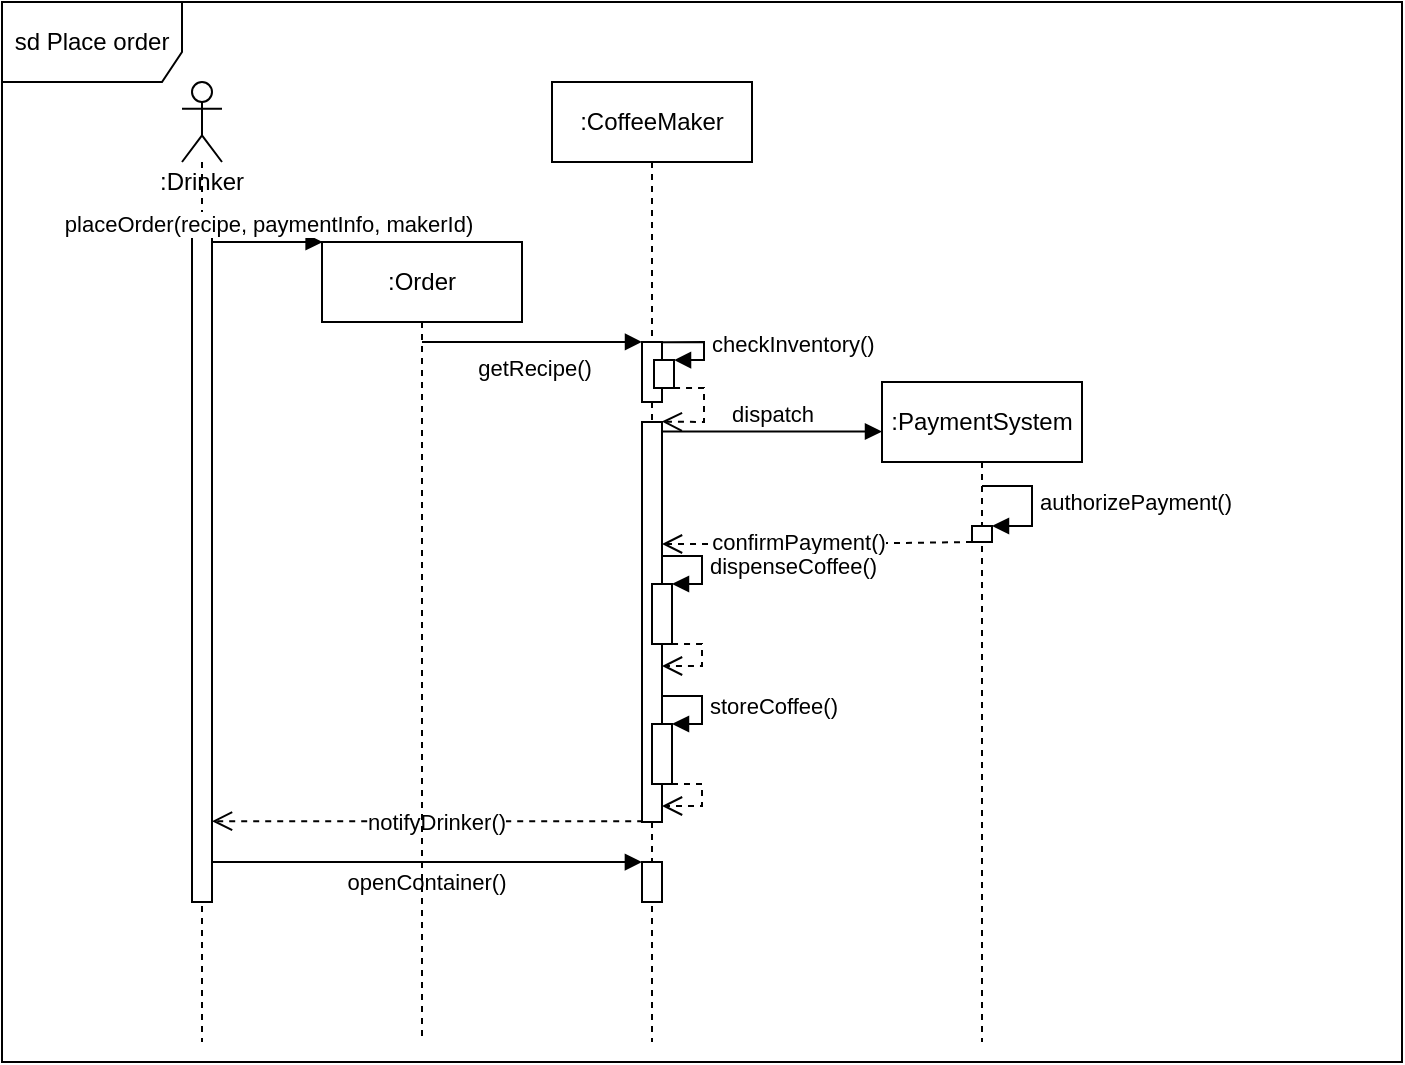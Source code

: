 <mxfile version="14.2.7" type="device"><diagram id="QwcUYMSqifzDPG4ZupPe" name="Page-1"><mxGraphModel dx="982" dy="567" grid="1" gridSize="10" guides="1" tooltips="1" connect="1" arrows="1" fold="1" page="1" pageScale="1" pageWidth="827" pageHeight="1169" math="0" shadow="0"><root><mxCell id="0"/><mxCell id="1" parent="0"/><mxCell id="F0tPbiRYhthZzuu6z7gq-63" value="sd Place order" style="shape=umlFrame;whiteSpace=wrap;html=1;width=90;height=40;" vertex="1" parent="1"><mxGeometry x="40" y="40" width="700" height="530" as="geometry"/></mxCell><mxCell id="F0tPbiRYhthZzuu6z7gq-64" value="&lt;div&gt;:Drinker&lt;/div&gt;" style="shape=umlLifeline;participant=umlActor;perimeter=lifelinePerimeter;whiteSpace=wrap;html=1;container=1;collapsible=0;recursiveResize=0;verticalAlign=top;spacingTop=36;outlineConnect=0;" vertex="1" parent="1"><mxGeometry x="130" y="80" width="20" height="480" as="geometry"/></mxCell><mxCell id="F0tPbiRYhthZzuu6z7gq-65" value="" style="html=1;points=[];perimeter=orthogonalPerimeter;" vertex="1" parent="F0tPbiRYhthZzuu6z7gq-64"><mxGeometry x="5" y="70" width="10" height="340" as="geometry"/></mxCell><mxCell id="F0tPbiRYhthZzuu6z7gq-66" value="placeOrder(recipe, paymentInfo, makerId)" style="html=1;verticalAlign=bottom;endArrow=block;entryX=0.003;entryY=0;entryDx=0;entryDy=0;entryPerimeter=0;" edge="1" parent="1" source="F0tPbiRYhthZzuu6z7gq-65" target="F0tPbiRYhthZzuu6z7gq-88"><mxGeometry relative="1" as="geometry"><mxPoint x="130" y="170" as="sourcePoint"/><mxPoint x="289.5" y="220" as="targetPoint"/></mxGeometry></mxCell><mxCell id="F0tPbiRYhthZzuu6z7gq-67" value="" style="html=1;verticalAlign=bottom;endArrow=open;dashed=1;endSize=8;exitX=0.06;exitY=0.998;exitDx=0;exitDy=0;exitPerimeter=0;" edge="1" parent="1" source="F0tPbiRYhthZzuu6z7gq-70" target="F0tPbiRYhthZzuu6z7gq-65"><mxGeometry relative="1" as="geometry"><mxPoint x="175" y="440" as="targetPoint"/><mxPoint x="360" y="440" as="sourcePoint"/></mxGeometry></mxCell><mxCell id="F0tPbiRYhthZzuu6z7gq-68" value="notifyDrinker()" style="edgeLabel;html=1;align=center;verticalAlign=middle;resizable=0;points=[];" vertex="1" connectable="0" parent="F0tPbiRYhthZzuu6z7gq-67"><mxGeometry x="-0.038" relative="1" as="geometry"><mxPoint as="offset"/></mxGeometry></mxCell><mxCell id="F0tPbiRYhthZzuu6z7gq-69" value=":CoffeeMaker" style="shape=umlLifeline;perimeter=lifelinePerimeter;whiteSpace=wrap;html=1;container=1;collapsible=0;recursiveResize=0;outlineConnect=0;" vertex="1" parent="1"><mxGeometry x="315" y="80" width="100" height="480" as="geometry"/></mxCell><mxCell id="F0tPbiRYhthZzuu6z7gq-90" value="" style="html=1;points=[];perimeter=orthogonalPerimeter;align=center;" vertex="1" parent="F0tPbiRYhthZzuu6z7gq-69"><mxGeometry x="45" y="130" width="10" height="30" as="geometry"/></mxCell><mxCell id="F0tPbiRYhthZzuu6z7gq-70" value="" style="html=1;points=[];perimeter=orthogonalPerimeter;" vertex="1" parent="1"><mxGeometry x="360" y="250" width="10" height="200" as="geometry"/></mxCell><mxCell id="F0tPbiRYhthZzuu6z7gq-71" value=":PaymentSystem" style="shape=umlLifeline;perimeter=lifelinePerimeter;whiteSpace=wrap;html=1;container=1;collapsible=0;recursiveResize=0;outlineConnect=0;" vertex="1" parent="1"><mxGeometry x="480" y="230" width="100" height="330" as="geometry"/></mxCell><mxCell id="F0tPbiRYhthZzuu6z7gq-72" value="" style="html=1;points=[];perimeter=orthogonalPerimeter;" vertex="1" parent="F0tPbiRYhthZzuu6z7gq-71"><mxGeometry x="45" y="72" width="10" height="8" as="geometry"/></mxCell><mxCell id="F0tPbiRYhthZzuu6z7gq-73" value="authorizePayment()" style="edgeStyle=orthogonalEdgeStyle;html=1;align=left;spacingLeft=2;endArrow=block;rounded=0;entryX=1;entryY=0;" edge="1" parent="F0tPbiRYhthZzuu6z7gq-71" target="F0tPbiRYhthZzuu6z7gq-72"><mxGeometry relative="1" as="geometry"><mxPoint x="50" y="52" as="sourcePoint"/><Array as="points"><mxPoint x="75" y="52"/></Array></mxGeometry></mxCell><mxCell id="F0tPbiRYhthZzuu6z7gq-74" value="dispatch" style="html=1;verticalAlign=bottom;endArrow=block;entryX=0;entryY=0.075;entryDx=0;entryDy=0;entryPerimeter=0;" edge="1" parent="1" source="F0tPbiRYhthZzuu6z7gq-70" target="F0tPbiRYhthZzuu6z7gq-71"><mxGeometry relative="1" as="geometry"><mxPoint x="235" y="320" as="sourcePoint"/></mxGeometry></mxCell><mxCell id="F0tPbiRYhthZzuu6z7gq-75" value="" style="html=1;verticalAlign=bottom;endArrow=open;dashed=1;endSize=8;" edge="1" parent="1" source="F0tPbiRYhthZzuu6z7gq-72" target="F0tPbiRYhthZzuu6z7gq-70"><mxGeometry relative="1" as="geometry"><mxPoint x="370" y="297" as="targetPoint"/><mxPoint x="360" y="349.0" as="sourcePoint"/><Array as="points"><mxPoint x="450" y="311"/></Array></mxGeometry></mxCell><mxCell id="F0tPbiRYhthZzuu6z7gq-76" value="confirmPayment()" style="edgeLabel;html=1;align=center;verticalAlign=middle;resizable=0;points=[];" vertex="1" connectable="0" parent="F0tPbiRYhthZzuu6z7gq-75"><mxGeometry x="0.123" y="-1" relative="1" as="geometry"><mxPoint as="offset"/></mxGeometry></mxCell><mxCell id="F0tPbiRYhthZzuu6z7gq-77" value="dispenseCoffee()" style="edgeStyle=orthogonalEdgeStyle;html=1;align=left;spacingLeft=2;endArrow=block;rounded=0;entryX=1.002;entryY=0.002;entryDx=0;entryDy=0;entryPerimeter=0;" edge="1" parent="1" target="F0tPbiRYhthZzuu6z7gq-78"><mxGeometry relative="1" as="geometry"><mxPoint x="370" y="317" as="sourcePoint"/><Array as="points"><mxPoint x="390" y="317"/><mxPoint x="390" y="331"/><mxPoint x="375" y="331"/></Array><mxPoint x="374.67" y="338.32" as="targetPoint"/></mxGeometry></mxCell><mxCell id="F0tPbiRYhthZzuu6z7gq-78" value="" style="html=1;points=[];perimeter=orthogonalPerimeter;" vertex="1" parent="1"><mxGeometry x="365" y="331" width="10" height="30" as="geometry"/></mxCell><mxCell id="F0tPbiRYhthZzuu6z7gq-79" value="" style="html=1;verticalAlign=bottom;endArrow=open;dashed=1;endSize=8;exitX=1.002;exitY=1.001;exitDx=0;exitDy=0;exitPerimeter=0;rounded=0;" edge="1" parent="1" source="F0tPbiRYhthZzuu6z7gq-78"><mxGeometry relative="1" as="geometry"><mxPoint x="370" y="372" as="targetPoint"/><mxPoint x="360" y="377.5" as="sourcePoint"/><Array as="points"><mxPoint x="390" y="361"/><mxPoint x="390" y="372"/></Array></mxGeometry></mxCell><mxCell id="F0tPbiRYhthZzuu6z7gq-80" value="storeCoffee()" style="edgeStyle=orthogonalEdgeStyle;html=1;align=left;spacingLeft=2;endArrow=block;rounded=0;entryX=1.001;entryY=0.003;entryDx=0;entryDy=0;entryPerimeter=0;" edge="1" parent="1" target="F0tPbiRYhthZzuu6z7gq-81"><mxGeometry relative="1" as="geometry"><mxPoint x="370" y="387" as="sourcePoint"/><Array as="points"><mxPoint x="390" y="387"/><mxPoint x="390" y="401"/><mxPoint x="375" y="401"/></Array><mxPoint x="374.67" y="408.32" as="targetPoint"/></mxGeometry></mxCell><mxCell id="F0tPbiRYhthZzuu6z7gq-81" value="" style="html=1;points=[];perimeter=orthogonalPerimeter;" vertex="1" parent="1"><mxGeometry x="365" y="401" width="10" height="30" as="geometry"/></mxCell><mxCell id="F0tPbiRYhthZzuu6z7gq-82" value="" style="html=1;verticalAlign=bottom;endArrow=open;dashed=1;endSize=8;exitX=1;exitY=1.001;exitDx=0;exitDy=0;exitPerimeter=0;rounded=0;" edge="1" parent="1" source="F0tPbiRYhthZzuu6z7gq-81"><mxGeometry relative="1" as="geometry"><mxPoint x="370" y="442" as="targetPoint"/><mxPoint x="360" y="447.5" as="sourcePoint"/><Array as="points"><mxPoint x="390" y="431"/><mxPoint x="390" y="442"/></Array></mxGeometry></mxCell><mxCell id="F0tPbiRYhthZzuu6z7gq-83" value="" style="html=1;points=[];perimeter=orthogonalPerimeter;" vertex="1" parent="1"><mxGeometry x="360" y="470" width="10" height="20" as="geometry"/></mxCell><mxCell id="F0tPbiRYhthZzuu6z7gq-84" value="openContainer()" style="html=1;verticalAlign=bottom;endArrow=block;entryX=-0.005;entryY=0.001;entryDx=0;entryDy=0;entryPerimeter=0;" edge="1" parent="1" source="F0tPbiRYhthZzuu6z7gq-65" target="F0tPbiRYhthZzuu6z7gq-83"><mxGeometry x="-0.004" y="-19" relative="1" as="geometry"><mxPoint x="240" y="240" as="sourcePoint"/><Array as="points"><mxPoint x="270" y="470"/></Array><mxPoint as="offset"/></mxGeometry></mxCell><mxCell id="F0tPbiRYhthZzuu6z7gq-88" value="&lt;div&gt;:Order&lt;/div&gt;" style="shape=umlLifeline;perimeter=lifelinePerimeter;whiteSpace=wrap;html=1;container=1;collapsible=0;recursiveResize=0;outlineConnect=0;align=center;" vertex="1" parent="1"><mxGeometry x="200" y="160" width="100" height="400" as="geometry"/></mxCell><mxCell id="F0tPbiRYhthZzuu6z7gq-89" value="getRecipe()" style="html=1;verticalAlign=bottom;endArrow=block;entryX=0;entryY=-0.001;entryDx=0;entryDy=0;entryPerimeter=0;" edge="1" parent="1" source="F0tPbiRYhthZzuu6z7gq-88" target="F0tPbiRYhthZzuu6z7gq-90"><mxGeometry x="0.016" y="-22" width="80" relative="1" as="geometry"><mxPoint x="260" y="229.8" as="sourcePoint"/><mxPoint x="340" y="229.8" as="targetPoint"/><mxPoint as="offset"/></mxGeometry></mxCell><mxCell id="F0tPbiRYhthZzuu6z7gq-91" value="checkInventory()" style="edgeStyle=orthogonalEdgeStyle;html=1;align=left;spacingLeft=2;endArrow=block;rounded=0;entryX=1.002;entryY=0.002;entryDx=0;entryDy=0;entryPerimeter=0;exitX=1;exitY=0.004;exitDx=0;exitDy=0;exitPerimeter=0;" edge="1" parent="1" target="F0tPbiRYhthZzuu6z7gq-92" source="F0tPbiRYhthZzuu6z7gq-90"><mxGeometry relative="1" as="geometry"><mxPoint x="371" y="209" as="sourcePoint"/><Array as="points"><mxPoint x="371" y="210"/><mxPoint x="391" y="210"/><mxPoint x="391" y="219"/></Array><mxPoint x="375.67" y="210.32" as="targetPoint"/></mxGeometry></mxCell><mxCell id="F0tPbiRYhthZzuu6z7gq-92" value="" style="html=1;points=[];perimeter=orthogonalPerimeter;" vertex="1" parent="1"><mxGeometry x="366" y="219" width="10" height="14" as="geometry"/></mxCell><mxCell id="F0tPbiRYhthZzuu6z7gq-93" value="" style="html=1;verticalAlign=bottom;endArrow=open;dashed=1;endSize=8;exitX=1.002;exitY=1.001;exitDx=0;exitDy=0;exitPerimeter=0;rounded=0;entryX=0.99;entryY=-0.001;entryDx=0;entryDy=0;entryPerimeter=0;" edge="1" parent="1" source="F0tPbiRYhthZzuu6z7gq-92" target="F0tPbiRYhthZzuu6z7gq-70"><mxGeometry relative="1" as="geometry"><mxPoint x="371" y="244" as="targetPoint"/><mxPoint x="361" y="249.5" as="sourcePoint"/><Array as="points"><mxPoint x="391" y="233"/><mxPoint x="391" y="250"/></Array></mxGeometry></mxCell></root></mxGraphModel></diagram></mxfile>